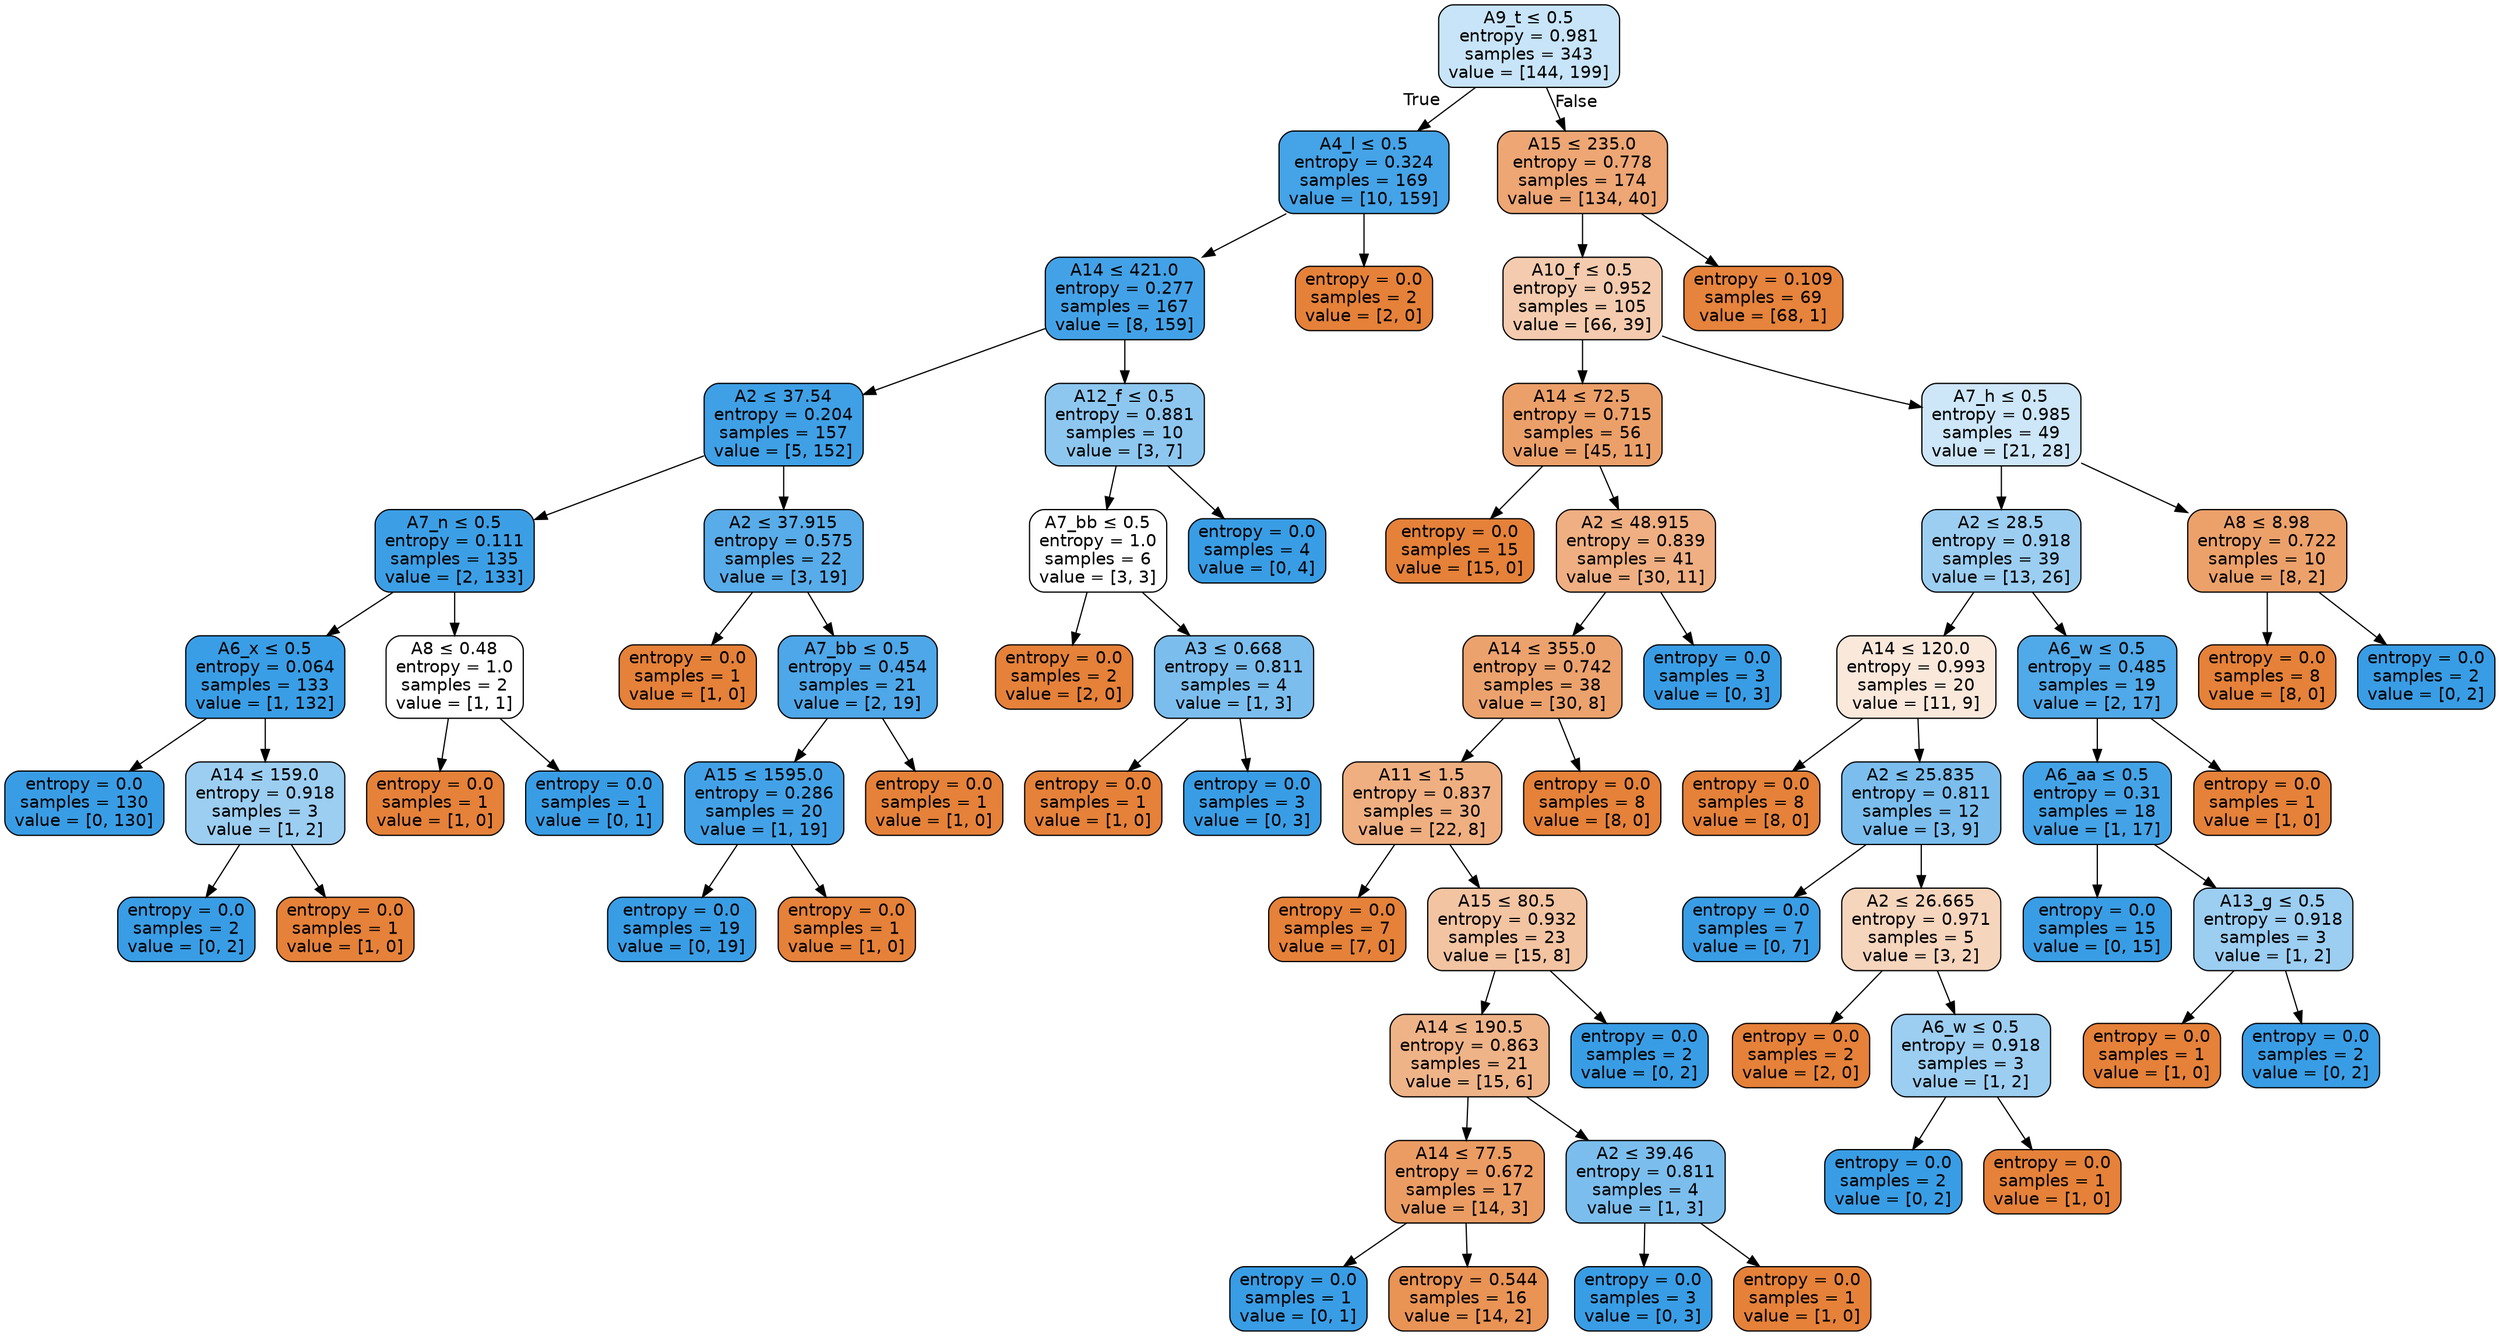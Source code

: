 digraph Tree {
node [shape=box, style="filled, rounded", color="black", fontname=helvetica] ;
edge [fontname=helvetica] ;
0 [label=<A9_t &le; 0.5<br/>entropy = 0.981<br/>samples = 343<br/>value = [144, 199]>, fillcolor="#399de546"] ;
1 [label=<A4_l &le; 0.5<br/>entropy = 0.324<br/>samples = 169<br/>value = [10, 159]>, fillcolor="#399de5ef"] ;
0 -> 1 [labeldistance=2.5, labelangle=45, headlabel="True"] ;
2 [label=<A14 &le; 421.0<br/>entropy = 0.277<br/>samples = 167<br/>value = [8, 159]>, fillcolor="#399de5f2"] ;
1 -> 2 ;
3 [label=<A2 &le; 37.54<br/>entropy = 0.204<br/>samples = 157<br/>value = [5, 152]>, fillcolor="#399de5f7"] ;
2 -> 3 ;
4 [label=<A7_n &le; 0.5<br/>entropy = 0.111<br/>samples = 135<br/>value = [2, 133]>, fillcolor="#399de5fb"] ;
3 -> 4 ;
5 [label=<A6_x &le; 0.5<br/>entropy = 0.064<br/>samples = 133<br/>value = [1, 132]>, fillcolor="#399de5fd"] ;
4 -> 5 ;
6 [label=<entropy = 0.0<br/>samples = 130<br/>value = [0, 130]>, fillcolor="#399de5ff"] ;
5 -> 6 ;
7 [label=<A14 &le; 159.0<br/>entropy = 0.918<br/>samples = 3<br/>value = [1, 2]>, fillcolor="#399de57f"] ;
5 -> 7 ;
8 [label=<entropy = 0.0<br/>samples = 2<br/>value = [0, 2]>, fillcolor="#399de5ff"] ;
7 -> 8 ;
9 [label=<entropy = 0.0<br/>samples = 1<br/>value = [1, 0]>, fillcolor="#e58139ff"] ;
7 -> 9 ;
10 [label=<A8 &le; 0.48<br/>entropy = 1.0<br/>samples = 2<br/>value = [1, 1]>, fillcolor="#e5813900"] ;
4 -> 10 ;
11 [label=<entropy = 0.0<br/>samples = 1<br/>value = [1, 0]>, fillcolor="#e58139ff"] ;
10 -> 11 ;
12 [label=<entropy = 0.0<br/>samples = 1<br/>value = [0, 1]>, fillcolor="#399de5ff"] ;
10 -> 12 ;
13 [label=<A2 &le; 37.915<br/>entropy = 0.575<br/>samples = 22<br/>value = [3, 19]>, fillcolor="#399de5d7"] ;
3 -> 13 ;
14 [label=<entropy = 0.0<br/>samples = 1<br/>value = [1, 0]>, fillcolor="#e58139ff"] ;
13 -> 14 ;
15 [label=<A7_bb &le; 0.5<br/>entropy = 0.454<br/>samples = 21<br/>value = [2, 19]>, fillcolor="#399de5e4"] ;
13 -> 15 ;
16 [label=<A15 &le; 1595.0<br/>entropy = 0.286<br/>samples = 20<br/>value = [1, 19]>, fillcolor="#399de5f2"] ;
15 -> 16 ;
17 [label=<entropy = 0.0<br/>samples = 19<br/>value = [0, 19]>, fillcolor="#399de5ff"] ;
16 -> 17 ;
18 [label=<entropy = 0.0<br/>samples = 1<br/>value = [1, 0]>, fillcolor="#e58139ff"] ;
16 -> 18 ;
19 [label=<entropy = 0.0<br/>samples = 1<br/>value = [1, 0]>, fillcolor="#e58139ff"] ;
15 -> 19 ;
20 [label=<A12_f &le; 0.5<br/>entropy = 0.881<br/>samples = 10<br/>value = [3, 7]>, fillcolor="#399de592"] ;
2 -> 20 ;
21 [label=<A7_bb &le; 0.5<br/>entropy = 1.0<br/>samples = 6<br/>value = [3, 3]>, fillcolor="#e5813900"] ;
20 -> 21 ;
22 [label=<entropy = 0.0<br/>samples = 2<br/>value = [2, 0]>, fillcolor="#e58139ff"] ;
21 -> 22 ;
23 [label=<A3 &le; 0.668<br/>entropy = 0.811<br/>samples = 4<br/>value = [1, 3]>, fillcolor="#399de5aa"] ;
21 -> 23 ;
24 [label=<entropy = 0.0<br/>samples = 1<br/>value = [1, 0]>, fillcolor="#e58139ff"] ;
23 -> 24 ;
25 [label=<entropy = 0.0<br/>samples = 3<br/>value = [0, 3]>, fillcolor="#399de5ff"] ;
23 -> 25 ;
26 [label=<entropy = 0.0<br/>samples = 4<br/>value = [0, 4]>, fillcolor="#399de5ff"] ;
20 -> 26 ;
27 [label=<entropy = 0.0<br/>samples = 2<br/>value = [2, 0]>, fillcolor="#e58139ff"] ;
1 -> 27 ;
28 [label=<A15 &le; 235.0<br/>entropy = 0.778<br/>samples = 174<br/>value = [134, 40]>, fillcolor="#e58139b3"] ;
0 -> 28 [labeldistance=2.5, labelangle=-45, headlabel="False"] ;
29 [label=<A10_f &le; 0.5<br/>entropy = 0.952<br/>samples = 105<br/>value = [66, 39]>, fillcolor="#e5813968"] ;
28 -> 29 ;
30 [label=<A14 &le; 72.5<br/>entropy = 0.715<br/>samples = 56<br/>value = [45, 11]>, fillcolor="#e58139c1"] ;
29 -> 30 ;
31 [label=<entropy = 0.0<br/>samples = 15<br/>value = [15, 0]>, fillcolor="#e58139ff"] ;
30 -> 31 ;
32 [label=<A2 &le; 48.915<br/>entropy = 0.839<br/>samples = 41<br/>value = [30, 11]>, fillcolor="#e58139a1"] ;
30 -> 32 ;
33 [label=<A14 &le; 355.0<br/>entropy = 0.742<br/>samples = 38<br/>value = [30, 8]>, fillcolor="#e58139bb"] ;
32 -> 33 ;
34 [label=<A11 &le; 1.5<br/>entropy = 0.837<br/>samples = 30<br/>value = [22, 8]>, fillcolor="#e58139a2"] ;
33 -> 34 ;
35 [label=<entropy = 0.0<br/>samples = 7<br/>value = [7, 0]>, fillcolor="#e58139ff"] ;
34 -> 35 ;
36 [label=<A15 &le; 80.5<br/>entropy = 0.932<br/>samples = 23<br/>value = [15, 8]>, fillcolor="#e5813977"] ;
34 -> 36 ;
37 [label=<A14 &le; 190.5<br/>entropy = 0.863<br/>samples = 21<br/>value = [15, 6]>, fillcolor="#e5813999"] ;
36 -> 37 ;
38 [label=<A14 &le; 77.5<br/>entropy = 0.672<br/>samples = 17<br/>value = [14, 3]>, fillcolor="#e58139c8"] ;
37 -> 38 ;
39 [label=<entropy = 0.0<br/>samples = 1<br/>value = [0, 1]>, fillcolor="#399de5ff"] ;
38 -> 39 ;
40 [label=<entropy = 0.544<br/>samples = 16<br/>value = [14, 2]>, fillcolor="#e58139db"] ;
38 -> 40 ;
41 [label=<A2 &le; 39.46<br/>entropy = 0.811<br/>samples = 4<br/>value = [1, 3]>, fillcolor="#399de5aa"] ;
37 -> 41 ;
42 [label=<entropy = 0.0<br/>samples = 3<br/>value = [0, 3]>, fillcolor="#399de5ff"] ;
41 -> 42 ;
43 [label=<entropy = 0.0<br/>samples = 1<br/>value = [1, 0]>, fillcolor="#e58139ff"] ;
41 -> 43 ;
44 [label=<entropy = 0.0<br/>samples = 2<br/>value = [0, 2]>, fillcolor="#399de5ff"] ;
36 -> 44 ;
45 [label=<entropy = 0.0<br/>samples = 8<br/>value = [8, 0]>, fillcolor="#e58139ff"] ;
33 -> 45 ;
46 [label=<entropy = 0.0<br/>samples = 3<br/>value = [0, 3]>, fillcolor="#399de5ff"] ;
32 -> 46 ;
47 [label=<A7_h &le; 0.5<br/>entropy = 0.985<br/>samples = 49<br/>value = [21, 28]>, fillcolor="#399de540"] ;
29 -> 47 ;
48 [label=<A2 &le; 28.5<br/>entropy = 0.918<br/>samples = 39<br/>value = [13, 26]>, fillcolor="#399de57f"] ;
47 -> 48 ;
49 [label=<A14 &le; 120.0<br/>entropy = 0.993<br/>samples = 20<br/>value = [11, 9]>, fillcolor="#e581392e"] ;
48 -> 49 ;
50 [label=<entropy = 0.0<br/>samples = 8<br/>value = [8, 0]>, fillcolor="#e58139ff"] ;
49 -> 50 ;
51 [label=<A2 &le; 25.835<br/>entropy = 0.811<br/>samples = 12<br/>value = [3, 9]>, fillcolor="#399de5aa"] ;
49 -> 51 ;
52 [label=<entropy = 0.0<br/>samples = 7<br/>value = [0, 7]>, fillcolor="#399de5ff"] ;
51 -> 52 ;
53 [label=<A2 &le; 26.665<br/>entropy = 0.971<br/>samples = 5<br/>value = [3, 2]>, fillcolor="#e5813955"] ;
51 -> 53 ;
54 [label=<entropy = 0.0<br/>samples = 2<br/>value = [2, 0]>, fillcolor="#e58139ff"] ;
53 -> 54 ;
55 [label=<A6_w &le; 0.5<br/>entropy = 0.918<br/>samples = 3<br/>value = [1, 2]>, fillcolor="#399de57f"] ;
53 -> 55 ;
56 [label=<entropy = 0.0<br/>samples = 2<br/>value = [0, 2]>, fillcolor="#399de5ff"] ;
55 -> 56 ;
57 [label=<entropy = 0.0<br/>samples = 1<br/>value = [1, 0]>, fillcolor="#e58139ff"] ;
55 -> 57 ;
58 [label=<A6_w &le; 0.5<br/>entropy = 0.485<br/>samples = 19<br/>value = [2, 17]>, fillcolor="#399de5e1"] ;
48 -> 58 ;
59 [label=<A6_aa &le; 0.5<br/>entropy = 0.31<br/>samples = 18<br/>value = [1, 17]>, fillcolor="#399de5f0"] ;
58 -> 59 ;
60 [label=<entropy = 0.0<br/>samples = 15<br/>value = [0, 15]>, fillcolor="#399de5ff"] ;
59 -> 60 ;
61 [label=<A13_g &le; 0.5<br/>entropy = 0.918<br/>samples = 3<br/>value = [1, 2]>, fillcolor="#399de57f"] ;
59 -> 61 ;
62 [label=<entropy = 0.0<br/>samples = 1<br/>value = [1, 0]>, fillcolor="#e58139ff"] ;
61 -> 62 ;
63 [label=<entropy = 0.0<br/>samples = 2<br/>value = [0, 2]>, fillcolor="#399de5ff"] ;
61 -> 63 ;
64 [label=<entropy = 0.0<br/>samples = 1<br/>value = [1, 0]>, fillcolor="#e58139ff"] ;
58 -> 64 ;
65 [label=<A8 &le; 8.98<br/>entropy = 0.722<br/>samples = 10<br/>value = [8, 2]>, fillcolor="#e58139bf"] ;
47 -> 65 ;
66 [label=<entropy = 0.0<br/>samples = 8<br/>value = [8, 0]>, fillcolor="#e58139ff"] ;
65 -> 66 ;
67 [label=<entropy = 0.0<br/>samples = 2<br/>value = [0, 2]>, fillcolor="#399de5ff"] ;
65 -> 67 ;
68 [label=<entropy = 0.109<br/>samples = 69<br/>value = [68, 1]>, fillcolor="#e58139fb"] ;
28 -> 68 ;
}
